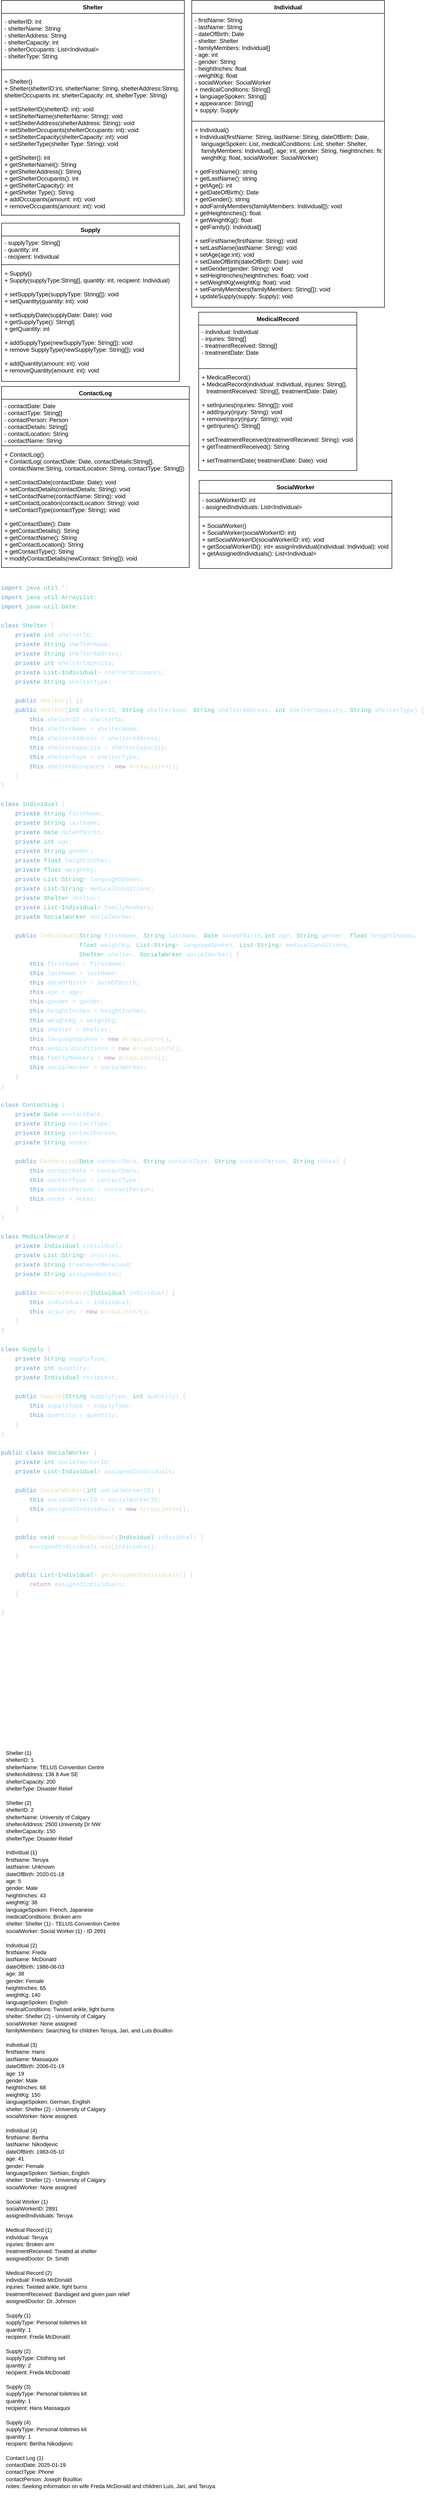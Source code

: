 <mxfile>
    <diagram id="C5RBs43oDa-KdzZeNtuy" name="Page-1">
        <mxGraphModel dx="949" dy="768" grid="1" gridSize="10" guides="1" tooltips="1" connect="1" arrows="1" fold="1" page="1" pageScale="1" pageWidth="827" pageHeight="1169" math="0" shadow="0">
            <root>
                <mxCell id="WIyWlLk6GJQsqaUBKTNV-0"/>
                <mxCell id="WIyWlLk6GJQsqaUBKTNV-1" parent="WIyWlLk6GJQsqaUBKTNV-0"/>
                <mxCell id="31" value="Shelter" style="swimlane;fontStyle=1;align=center;verticalAlign=top;childLayout=stackLayout;horizontal=1;startSize=26;horizontalStack=0;resizeParent=1;resizeParentMax=0;resizeLast=0;collapsible=1;marginBottom=0;" vertex="1" parent="WIyWlLk6GJQsqaUBKTNV-1">
                    <mxGeometry x="15" y="10" width="370" height="434" as="geometry">
                        <mxRectangle x="70" y="220" width="80" height="30" as="alternateBounds"/>
                    </mxGeometry>
                </mxCell>
                <mxCell id="32" value="- shelterID: int&#10;- shelterName: String&#10;- shelterAddress: String&#10;- shelterCapacity: int&#10;- shelterOccupants: List&lt;Individual&gt;&#10;- shelterType: String" style="text;strokeColor=none;fillColor=none;align=left;verticalAlign=top;spacingLeft=4;spacingRight=4;overflow=hidden;rotatable=0;points=[[0,0.5],[1,0.5]];portConstraint=eastwest;spacing=2;spacingTop=3;" vertex="1" parent="31">
                    <mxGeometry y="26" width="370" height="104" as="geometry"/>
                </mxCell>
                <mxCell id="33" value="" style="line;strokeWidth=1;fillColor=none;align=left;verticalAlign=middle;spacingTop=-1;spacingLeft=3;spacingRight=3;rotatable=0;labelPosition=right;points=[];portConstraint=eastwest;strokeColor=inherit;" vertex="1" parent="31">
                    <mxGeometry y="130" width="370" height="20" as="geometry"/>
                </mxCell>
                <mxCell id="34" value="+ Shelter()&#10;+ Shelter(shelterID:int, shelterName: String, shelterAddress:String, &#10;shelterOccupants int, shelterCapacity: int, shelterType: String) &#10;&#10;+ setShelterID(shelterID: int): void &#10;+ setShelterName(shelterName: String): void &#10;+ setShelterAddress(shelterAddress: String): void &#10;+ setShelterOccupants(shelterOccupants: int): void &#10;+ setShelterCapacity(shelterCapacity: int): void &#10;+ setShelterType(shelter Type: String): void &#10;&#10;+ getShelter(): int &#10;+ getShelterNamel(): String &#10;+ getShelterAddress(): String &#10;+ getShelterOccupants(): int &#10;+ getShelterCapacity(): int &#10;+ getShelter Type(): String &#10;+ addOccupants(amount: int): void &#10;+ removeOccupants(amount: int): void " style="text;strokeColor=none;fillColor=none;align=left;verticalAlign=top;spacingLeft=4;spacingRight=4;overflow=hidden;rotatable=0;points=[[0,0.5],[1,0.5]];portConstraint=eastwest;" vertex="1" parent="31">
                    <mxGeometry y="150" width="370" height="284" as="geometry"/>
                </mxCell>
                <mxCell id="35" value="Individual" style="swimlane;fontStyle=1;align=center;verticalAlign=top;childLayout=stackLayout;horizontal=1;startSize=26;horizontalStack=0;resizeParent=1;resizeParentMax=0;resizeLast=0;collapsible=1;marginBottom=0;" vertex="1" parent="WIyWlLk6GJQsqaUBKTNV-1">
                    <mxGeometry x="400" y="10" width="390" height="620" as="geometry"/>
                </mxCell>
                <mxCell id="36" value="- firstName: String&#10;- lastName: String&#10;- dateOfBirth: Date&#10;- shelter: Shelter&#10;- familyMembers: Individual[]&#10;- age: int&#10;- gender: String&#10;- heightInches: float&#10;- weightKg: float&#10;- socialWorker: SocialWorker&#10;+ medicalConditions: String[]&#10;+ languageSpoken: String[]&#10;+ appearance: String[]&#10;+ supply: Supply&#10;" style="text;strokeColor=none;fillColor=none;align=left;verticalAlign=top;spacingLeft=4;spacingRight=4;overflow=hidden;rotatable=0;points=[[0,0.5],[1,0.5]];portConstraint=eastwest;" vertex="1" parent="35">
                    <mxGeometry y="26" width="390" height="214" as="geometry"/>
                </mxCell>
                <mxCell id="37" value="" style="line;strokeWidth=1;fillColor=none;align=left;verticalAlign=middle;spacingTop=-1;spacingLeft=3;spacingRight=3;rotatable=0;labelPosition=right;points=[];portConstraint=eastwest;strokeColor=inherit;" vertex="1" parent="35">
                    <mxGeometry y="240" width="390" height="8" as="geometry"/>
                </mxCell>
                <mxCell id="38" value="+ Individual()&#10;+ Individual(firstName: String, lastName: String, dateOfBirth: Date, &#10;    languageSpoken: List, medicalConditions: List, shelter: Shelter, &#10;    familyMembers: Individual[], age: int, gender: String, hieghtInches: float, &#10;    weightKg: float, socialWorker: SocialWorker)&#10;&#10;+ getFirstName(): string&#10;+ getLastName(): string &#10;+ getAge(): int &#10;+ getDateOfBirth(): Date &#10;+ getGender(): string &#10;+ addFamilyMembers(familyMembers: Individual[]): void &#10;+ getHeightinches(): float &#10;+ getWeightKg(): float &#10;+ getFamily(): Individual[]&#10;&#10;+ setFirstName(firstName: String): void &#10;+ setLastName(lastName: String): void &#10;+ setAge(age:int): void &#10;+ setDateOfBirth(dateOfBirth: Date): void &#10;+ setGender(gender: String): void &#10;+ setHeightinches(heightInches: float): void &#10;+ setWeightKg(weightKg: float): void&#10;+ setFamilyMembers(familyMembers: String[]): void &#10;+ updateSupply(supply: Supply): void &#10;" style="text;strokeColor=none;fillColor=none;align=left;verticalAlign=top;spacingLeft=4;spacingRight=4;overflow=hidden;rotatable=0;points=[[0,0.5],[1,0.5]];portConstraint=eastwest;" vertex="1" parent="35">
                    <mxGeometry y="248" width="390" height="372" as="geometry"/>
                </mxCell>
                <mxCell id="39" value="MedicalRecord" style="swimlane;fontStyle=1;align=center;verticalAlign=top;childLayout=stackLayout;horizontal=1;startSize=26;horizontalStack=0;resizeParent=1;resizeParentMax=0;resizeLast=0;collapsible=1;marginBottom=0;" vertex="1" parent="WIyWlLk6GJQsqaUBKTNV-1">
                    <mxGeometry x="414" y="640" width="320" height="320" as="geometry">
                        <mxRectangle x="470" y="700" width="130" height="30" as="alternateBounds"/>
                    </mxGeometry>
                </mxCell>
                <mxCell id="40" value="- individual: Individual&#10;- injuries: String[]&#10;- treatmentReceived: String[]&#10;- treatmentDate: Date" style="text;strokeColor=none;fillColor=none;align=left;verticalAlign=top;spacingLeft=4;spacingRight=4;overflow=hidden;rotatable=0;points=[[0,0.5],[1,0.5]];portConstraint=eastwest;" vertex="1" parent="39">
                    <mxGeometry y="26" width="320" height="84" as="geometry"/>
                </mxCell>
                <mxCell id="41" value="" style="line;strokeWidth=1;fillColor=none;align=left;verticalAlign=middle;spacingTop=-1;spacingLeft=3;spacingRight=3;rotatable=0;labelPosition=right;points=[];portConstraint=eastwest;strokeColor=inherit;" vertex="1" parent="39">
                    <mxGeometry y="110" width="320" height="8" as="geometry"/>
                </mxCell>
                <mxCell id="42" value="+ MedicalRecord()&#10;+ MedicalRecord(individual: Individual, injuries: String[], &#10;   treatmentReceived: String[], treatmentDate: Date) &#10;&#10;+ setInjuries(injuries: String[]): void &#10;+ addInjury(injury: String): void&#10;+ removeInjury(injury: String): void&#10;+ getInjuries(): String[]&#10;&#10;+ setTreatmentReceived(treatmentRecieved: String): void &#10;+ getTreatmentReceived(): String&#10;&#10;+ setTreatmentDate( treatmentDate: Date): void &#10;&#10;" style="text;strokeColor=none;fillColor=none;align=left;verticalAlign=top;spacingLeft=4;spacingRight=4;overflow=hidden;rotatable=0;points=[[0,0.5],[1,0.5]];portConstraint=eastwest;" vertex="1" parent="39">
                    <mxGeometry y="118" width="320" height="202" as="geometry"/>
                </mxCell>
                <mxCell id="43" value="ContactLog" style="swimlane;fontStyle=1;align=center;verticalAlign=top;childLayout=stackLayout;horizontal=1;startSize=26;horizontalStack=0;resizeParent=1;resizeParentMax=0;resizeLast=0;collapsible=1;marginBottom=0;" vertex="1" parent="WIyWlLk6GJQsqaUBKTNV-1">
                    <mxGeometry x="15" y="790" width="380" height="366" as="geometry"/>
                </mxCell>
                <mxCell id="44" value="- contactDate: Date&#10;- contactType: String[]&#10;- contactPerson: Person&#10;- contactDetails: String[]&#10;- contactLocation: String&#10;- contactName: String" style="text;strokeColor=none;fillColor=none;align=left;verticalAlign=top;spacingLeft=4;spacingRight=4;overflow=hidden;rotatable=0;points=[[0,0.5],[1,0.5]];portConstraint=eastwest;" vertex="1" parent="43">
                    <mxGeometry y="26" width="380" height="90" as="geometry"/>
                </mxCell>
                <mxCell id="45" value="" style="line;strokeWidth=1;fillColor=none;align=left;verticalAlign=middle;spacingTop=-1;spacingLeft=3;spacingRight=3;rotatable=0;labelPosition=right;points=[];portConstraint=eastwest;strokeColor=inherit;" vertex="1" parent="43">
                    <mxGeometry y="116" width="380" height="8" as="geometry"/>
                </mxCell>
                <mxCell id="46" value="+ ContactLog()&#10;+ ContactLog( contactDate: Date, contactDetails:String[], &#10;   contactName:String, contactLocation: String, contactType: String[]) &#10;&#10;+ setContactDate(contactDate: Date): void &#10;+ setContactDetails(contactDetails: String): void &#10;+ setContactName(contactName: String): void &#10;+ setContactLocation(contactLocation: String): void &#10;+ setContactType(contactType: String): void &#10;&#10;+ getContactDate(): Date &#10;+ getContactDetails(): String &#10;+ getContactName(): String &#10;+ getContactLocation(): String &#10;+ getContactType(): String &#10;+ modifyContactDetails(newContact: String[]): void " style="text;strokeColor=none;fillColor=none;align=left;verticalAlign=top;spacingLeft=4;spacingRight=4;overflow=hidden;rotatable=0;points=[[0,0.5],[1,0.5]];portConstraint=eastwest;" vertex="1" parent="43">
                    <mxGeometry y="124" width="380" height="242" as="geometry"/>
                </mxCell>
                <mxCell id="47" value="Supply" style="swimlane;fontStyle=1;align=center;verticalAlign=top;childLayout=stackLayout;horizontal=1;startSize=26;horizontalStack=0;resizeParent=1;resizeParentMax=0;resizeLast=0;collapsible=1;marginBottom=0;" vertex="1" parent="WIyWlLk6GJQsqaUBKTNV-1">
                    <mxGeometry x="15" y="460" width="360" height="320" as="geometry"/>
                </mxCell>
                <mxCell id="48" value="- supplyType: String[]&#10;- quantity: int&#10;- recipient: Individual" style="text;strokeColor=none;fillColor=none;align=left;verticalAlign=top;spacingLeft=4;spacingRight=4;overflow=hidden;rotatable=0;points=[[0,0.5],[1,0.5]];portConstraint=eastwest;" vertex="1" parent="47">
                    <mxGeometry y="26" width="360" height="54" as="geometry"/>
                </mxCell>
                <mxCell id="49" value="" style="line;strokeWidth=1;fillColor=none;align=left;verticalAlign=middle;spacingTop=-1;spacingLeft=3;spacingRight=3;rotatable=0;labelPosition=right;points=[];portConstraint=eastwest;strokeColor=inherit;" vertex="1" parent="47">
                    <mxGeometry y="80" width="360" height="8" as="geometry"/>
                </mxCell>
                <mxCell id="50" value="+ Supply()&#10;+ Supply(supplyType:String[], quantity: int, recipient: Individual) &#10;&#10;+ setSupplyType(supplyType: String[]): void&#10;+ setQuantity(quantity: int): void&#10;&#10;+ setSupplyDate(supplyDate: Date): void&#10;+ getSupplyType(): Stringl]&#10;+ getQuantity: int&#10;&#10;+ addSupplyType(newSupplyType: String[]): void&#10;+ remove SupplyType(newSupplyType: String[]): void&#10;&#10;+ addQuantity(amount: int): void&#10;+ removeQuantity(amount: int): void" style="text;strokeColor=none;fillColor=none;align=left;verticalAlign=top;spacingLeft=4;spacingRight=4;overflow=hidden;rotatable=0;points=[[0,0.5],[1,0.5]];portConstraint=eastwest;" vertex="1" parent="47">
                    <mxGeometry y="88" width="360" height="232" as="geometry"/>
                </mxCell>
                <mxCell id="51" value="SocialWorker" style="swimlane;fontStyle=1;align=center;verticalAlign=top;childLayout=stackLayout;horizontal=1;startSize=26;horizontalStack=0;resizeParent=1;resizeParentMax=0;resizeLast=0;collapsible=1;marginBottom=0;" vertex="1" parent="WIyWlLk6GJQsqaUBKTNV-1">
                    <mxGeometry x="415" y="980" width="390" height="178" as="geometry"/>
                </mxCell>
                <mxCell id="52" value="- socialWorkerID: int&#10;- assignedIndividuals: List&lt;Individual&gt;" style="text;strokeColor=none;fillColor=none;align=left;verticalAlign=top;spacingLeft=4;spacingRight=4;overflow=hidden;rotatable=0;points=[[0,0.5],[1,0.5]];portConstraint=eastwest;" vertex="1" parent="51">
                    <mxGeometry y="26" width="390" height="44" as="geometry"/>
                </mxCell>
                <mxCell id="53" value="" style="line;strokeWidth=1;fillColor=none;align=left;verticalAlign=middle;spacingTop=-1;spacingLeft=3;spacingRight=3;rotatable=0;labelPosition=right;points=[];portConstraint=eastwest;strokeColor=inherit;" vertex="1" parent="51">
                    <mxGeometry y="70" width="390" height="8" as="geometry"/>
                </mxCell>
                <mxCell id="54" value="+ SocialWorker()&#10;+ SocialWorker(socialWorkerID: int)&#10;+ setSocialWorkerID(socialWorkerID: int): void&#10;+ getSocialWorkerID(): int+ assignIndividual(individual: Individual): void&#10;+ getAssignedIndividuals(): List&lt;Individual&gt;" style="text;strokeColor=none;fillColor=none;align=left;verticalAlign=top;spacingLeft=4;spacingRight=4;overflow=hidden;rotatable=0;points=[[0,0.5],[1,0.5]];portConstraint=eastwest;" vertex="1" parent="51">
                    <mxGeometry y="78" width="390" height="100" as="geometry"/>
                </mxCell>
                <mxCell id="8KR0crViuYAqg1-bP8IH-54" value="&lt;div style=&quot;color: rgb(204, 204, 204); font-family: Consolas, &amp;quot;Courier New&amp;quot;, monospace; line-height: 19px; white-space-collapse: preserve;&quot;&gt;&lt;div style=&quot;&quot;&gt;&lt;span&gt;&lt;font&gt;&lt;span style=&quot;color: rgb(86, 156, 214);&quot;&gt;import&lt;/span&gt; &lt;span style=&quot;color: rgb(78, 201, 176);&quot;&gt;java&lt;/span&gt;&lt;span style=&quot;color: rgb(212, 212, 212);&quot;&gt;.&lt;/span&gt;&lt;span style=&quot;color: rgb(78, 201, 176);&quot;&gt;util&lt;/span&gt;&lt;span style=&quot;color: rgb(212, 212, 212);&quot;&gt;.*&lt;/span&gt;;&lt;/font&gt;&lt;/span&gt;&lt;/div&gt;&lt;div style=&quot;&quot;&gt;&lt;span&gt;&lt;font&gt;&lt;span style=&quot;color: rgb(86, 156, 214);&quot;&gt;import&lt;/span&gt; &lt;span style=&quot;color: rgb(78, 201, 176);&quot;&gt;java&lt;/span&gt;&lt;span style=&quot;color: rgb(212, 212, 212);&quot;&gt;.&lt;/span&gt;&lt;span style=&quot;color: rgb(78, 201, 176);&quot;&gt;util&lt;/span&gt;&lt;span style=&quot;color: rgb(212, 212, 212);&quot;&gt;.&lt;/span&gt;&lt;span style=&quot;color: rgb(78, 201, 176);&quot;&gt;ArrayList&lt;/span&gt;;&lt;/font&gt;&lt;/span&gt;&lt;/div&gt;&lt;div style=&quot;&quot;&gt;&lt;span&gt;&lt;font&gt;&lt;span style=&quot;color: rgb(86, 156, 214);&quot;&gt;import&lt;/span&gt; &lt;span style=&quot;color: rgb(78, 201, 176);&quot;&gt;java&lt;/span&gt;&lt;span style=&quot;color: rgb(212, 212, 212);&quot;&gt;.&lt;/span&gt;&lt;span style=&quot;color: rgb(78, 201, 176);&quot;&gt;util&lt;/span&gt;&lt;span style=&quot;color: rgb(212, 212, 212);&quot;&gt;.&lt;/span&gt;&lt;span style=&quot;color: rgb(78, 201, 176);&quot;&gt;Date&lt;/span&gt;;&lt;/font&gt;&lt;/span&gt;&lt;/div&gt;&lt;span&gt;&lt;font&gt;&lt;br&gt;&lt;/font&gt;&lt;/span&gt;&lt;div style=&quot;&quot;&gt;&lt;span&gt;&lt;font&gt;&lt;span style=&quot;color: rgb(86, 156, 214);&quot;&gt;class&lt;/span&gt; &lt;span style=&quot;color: rgb(78, 201, 176);&quot;&gt;Shelter&lt;/span&gt; {&lt;/font&gt;&lt;/span&gt;&lt;/div&gt;&lt;div style=&quot;&quot;&gt;&lt;span&gt;&lt;font&gt;&amp;nbsp; &amp;nbsp; &lt;span style=&quot;color: rgb(86, 156, 214);&quot;&gt;private&lt;/span&gt; &lt;span style=&quot;color: rgb(78, 201, 176);&quot;&gt;int&lt;/span&gt; &lt;span style=&quot;color: rgb(156, 220, 254);&quot;&gt;shelterID&lt;/span&gt;;&lt;/font&gt;&lt;/span&gt;&lt;/div&gt;&lt;div style=&quot;&quot;&gt;&lt;span&gt;&lt;font&gt;&amp;nbsp; &amp;nbsp; &lt;span style=&quot;color: rgb(86, 156, 214);&quot;&gt;private&lt;/span&gt; &lt;span style=&quot;color: rgb(78, 201, 176);&quot;&gt;String&lt;/span&gt; &lt;span style=&quot;color: rgb(156, 220, 254);&quot;&gt;shelterName&lt;/span&gt;;&lt;/font&gt;&lt;/span&gt;&lt;/div&gt;&lt;div style=&quot;&quot;&gt;&lt;span&gt;&lt;font&gt;&amp;nbsp; &amp;nbsp; &lt;span style=&quot;color: rgb(86, 156, 214);&quot;&gt;private&lt;/span&gt; &lt;span style=&quot;color: rgb(78, 201, 176);&quot;&gt;String&lt;/span&gt; &lt;span style=&quot;color: rgb(156, 220, 254);&quot;&gt;shelterAddress&lt;/span&gt;;&lt;/font&gt;&lt;/span&gt;&lt;/div&gt;&lt;div style=&quot;&quot;&gt;&lt;span&gt;&lt;font&gt;&amp;nbsp; &amp;nbsp; &lt;span style=&quot;color: rgb(86, 156, 214);&quot;&gt;private&lt;/span&gt; &lt;span style=&quot;color: rgb(78, 201, 176);&quot;&gt;int&lt;/span&gt; &lt;span style=&quot;color: rgb(156, 220, 254);&quot;&gt;shelterCapacity&lt;/span&gt;;&lt;/font&gt;&lt;/span&gt;&lt;/div&gt;&lt;div style=&quot;&quot;&gt;&lt;span&gt;&lt;font&gt;&amp;nbsp; &amp;nbsp; &lt;span style=&quot;color: rgb(86, 156, 214);&quot;&gt;private&lt;/span&gt; &lt;span style=&quot;color: rgb(78, 201, 176);&quot;&gt;List&lt;/span&gt;&amp;lt;&lt;span style=&quot;color: rgb(78, 201, 176);&quot;&gt;Individual&lt;/span&gt;&amp;gt; &lt;span style=&quot;color: rgb(156, 220, 254);&quot;&gt;shelterOccupants&lt;/span&gt;;&lt;/font&gt;&lt;/span&gt;&lt;/div&gt;&lt;div style=&quot;&quot;&gt;&lt;span&gt;&lt;font&gt;&amp;nbsp; &amp;nbsp; &lt;span style=&quot;color: rgb(86, 156, 214);&quot;&gt;private&lt;/span&gt; &lt;span style=&quot;color: rgb(78, 201, 176);&quot;&gt;String&lt;/span&gt; &lt;span style=&quot;color: rgb(156, 220, 254);&quot;&gt;shelterType&lt;/span&gt;;&lt;/font&gt;&lt;/span&gt;&lt;/div&gt;&lt;span&gt;&lt;font&gt;&lt;br&gt;&lt;/font&gt;&lt;/span&gt;&lt;div style=&quot;&quot;&gt;&lt;span&gt;&lt;font&gt;&amp;nbsp; &amp;nbsp; &lt;span style=&quot;color: rgb(86, 156, 214);&quot;&gt;public&lt;/span&gt; &lt;span style=&quot;color: rgb(220, 220, 170);&quot;&gt;Shelter&lt;/span&gt;() {}&lt;/font&gt;&lt;/span&gt;&lt;/div&gt;&lt;div style=&quot;&quot;&gt;&lt;span&gt;&lt;font&gt;&amp;nbsp; &amp;nbsp; &lt;span style=&quot;color: rgb(86, 156, 214);&quot;&gt;public&lt;/span&gt; &lt;span style=&quot;color: rgb(220, 220, 170);&quot;&gt;Shelter&lt;/span&gt;(&lt;span style=&quot;color: rgb(78, 201, 176);&quot;&gt;int&lt;/span&gt; &lt;span style=&quot;color: rgb(156, 220, 254);&quot;&gt;shelterID&lt;/span&gt;, &lt;span style=&quot;color: rgb(78, 201, 176);&quot;&gt;String&lt;/span&gt; &lt;span style=&quot;color: rgb(156, 220, 254);&quot;&gt;shelterName&lt;/span&gt;, &lt;span style=&quot;color: rgb(78, 201, 176);&quot;&gt;String&lt;/span&gt; &lt;span style=&quot;color: rgb(156, 220, 254);&quot;&gt;shelterAddress&lt;/span&gt;, &lt;span style=&quot;color: rgb(78, 201, 176);&quot;&gt;int&lt;/span&gt; &lt;span style=&quot;color: rgb(156, 220, 254);&quot;&gt;shelterCapacity&lt;/span&gt;, &lt;span style=&quot;color: rgb(78, 201, 176);&quot;&gt;String&lt;/span&gt; &lt;span style=&quot;color: rgb(156, 220, 254);&quot;&gt;shelterType&lt;/span&gt;) {&lt;/font&gt;&lt;/span&gt;&lt;/div&gt;&lt;div style=&quot;&quot;&gt;&lt;span&gt;&lt;font&gt;&amp;nbsp; &amp;nbsp; &amp;nbsp; &amp;nbsp; &lt;span style=&quot;color: rgb(86, 156, 214);&quot;&gt;this&lt;/span&gt;.&lt;span style=&quot;color: rgb(156, 220, 254);&quot;&gt;shelterID&lt;/span&gt; &lt;span style=&quot;color: rgb(212, 212, 212);&quot;&gt;=&lt;/span&gt; &lt;span style=&quot;color: rgb(156, 220, 254);&quot;&gt;shelterID&lt;/span&gt;;&lt;/font&gt;&lt;/span&gt;&lt;/div&gt;&lt;div style=&quot;&quot;&gt;&lt;span&gt;&lt;font&gt;&amp;nbsp; &amp;nbsp; &amp;nbsp; &amp;nbsp; &lt;span style=&quot;color: rgb(86, 156, 214);&quot;&gt;this&lt;/span&gt;.&lt;span style=&quot;color: rgb(156, 220, 254);&quot;&gt;shelterName&lt;/span&gt; &lt;span style=&quot;color: rgb(212, 212, 212);&quot;&gt;=&lt;/span&gt; &lt;span style=&quot;color: rgb(156, 220, 254);&quot;&gt;shelterName&lt;/span&gt;;&lt;/font&gt;&lt;/span&gt;&lt;/div&gt;&lt;div style=&quot;&quot;&gt;&lt;span&gt;&lt;font&gt;&amp;nbsp; &amp;nbsp; &amp;nbsp; &amp;nbsp; &lt;span style=&quot;color: rgb(86, 156, 214);&quot;&gt;this&lt;/span&gt;.&lt;span style=&quot;color: rgb(156, 220, 254);&quot;&gt;shelterAddress&lt;/span&gt; &lt;span style=&quot;color: rgb(212, 212, 212);&quot;&gt;=&lt;/span&gt; &lt;span style=&quot;color: rgb(156, 220, 254);&quot;&gt;shelterAddress&lt;/span&gt;;&lt;/font&gt;&lt;/span&gt;&lt;/div&gt;&lt;div style=&quot;&quot;&gt;&lt;span&gt;&lt;font&gt;&amp;nbsp; &amp;nbsp; &amp;nbsp; &amp;nbsp; &lt;span style=&quot;color: rgb(86, 156, 214);&quot;&gt;this&lt;/span&gt;.&lt;span style=&quot;color: rgb(156, 220, 254);&quot;&gt;shelterCapacity&lt;/span&gt; &lt;span style=&quot;color: rgb(212, 212, 212);&quot;&gt;=&lt;/span&gt; &lt;span style=&quot;color: rgb(156, 220, 254);&quot;&gt;shelterCapacity&lt;/span&gt;;&lt;/font&gt;&lt;/span&gt;&lt;/div&gt;&lt;div style=&quot;&quot;&gt;&lt;span&gt;&lt;font&gt;&amp;nbsp; &amp;nbsp; &amp;nbsp; &amp;nbsp; &lt;span style=&quot;color: rgb(86, 156, 214);&quot;&gt;this&lt;/span&gt;.&lt;span style=&quot;color: rgb(156, 220, 254);&quot;&gt;shelterType&lt;/span&gt; &lt;span style=&quot;color: rgb(212, 212, 212);&quot;&gt;=&lt;/span&gt; &lt;span style=&quot;color: rgb(156, 220, 254);&quot;&gt;shelterType&lt;/span&gt;;&lt;/font&gt;&lt;/span&gt;&lt;/div&gt;&lt;div style=&quot;&quot;&gt;&lt;span&gt;&lt;font&gt;&amp;nbsp; &amp;nbsp; &amp;nbsp; &amp;nbsp; &lt;span style=&quot;color: rgb(86, 156, 214);&quot;&gt;this&lt;/span&gt;.&lt;span style=&quot;color: rgb(156, 220, 254);&quot;&gt;shelterOccupants&lt;/span&gt; &lt;span style=&quot;color: rgb(212, 212, 212);&quot;&gt;=&lt;/span&gt; &lt;span style=&quot;color: rgb(197, 134, 192);&quot;&gt;new&lt;/span&gt; &lt;span style=&quot;color: rgb(220, 220, 170);&quot;&gt;ArrayList&lt;/span&gt;&amp;lt;&amp;gt;();&lt;/font&gt;&lt;/span&gt;&lt;/div&gt;&lt;div style=&quot;&quot;&gt;&lt;span&gt;&lt;font&gt;&amp;nbsp; &amp;nbsp; }&lt;/font&gt;&lt;/span&gt;&lt;/div&gt;&lt;div style=&quot;&quot;&gt;&lt;span&gt;&lt;font&gt;}&lt;/font&gt;&lt;/span&gt;&lt;/div&gt;&lt;span&gt;&lt;font&gt;&lt;br&gt;&lt;/font&gt;&lt;/span&gt;&lt;div style=&quot;&quot;&gt;&lt;span&gt;&lt;font&gt;&lt;span style=&quot;color: rgb(86, 156, 214);&quot;&gt;class&lt;/span&gt; &lt;span style=&quot;color: rgb(78, 201, 176);&quot;&gt;Individual&lt;/span&gt; {&lt;/font&gt;&lt;/span&gt;&lt;/div&gt;&lt;div style=&quot;&quot;&gt;&lt;span&gt;&lt;font&gt;&amp;nbsp; &amp;nbsp; &lt;span style=&quot;color: rgb(86, 156, 214);&quot;&gt;private&lt;/span&gt; &lt;span style=&quot;color: rgb(78, 201, 176);&quot;&gt;String&lt;/span&gt; &lt;span style=&quot;color: rgb(156, 220, 254);&quot;&gt;firstName&lt;/span&gt;;&lt;/font&gt;&lt;/span&gt;&lt;/div&gt;&lt;div style=&quot;&quot;&gt;&lt;span&gt;&lt;font&gt;&amp;nbsp; &amp;nbsp; &lt;span style=&quot;color: rgb(86, 156, 214);&quot;&gt;private&lt;/span&gt; &lt;span style=&quot;color: rgb(78, 201, 176);&quot;&gt;String&lt;/span&gt; &lt;span style=&quot;color: rgb(156, 220, 254);&quot;&gt;lastName&lt;/span&gt;;&lt;/font&gt;&lt;/span&gt;&lt;/div&gt;&lt;div style=&quot;&quot;&gt;&lt;span&gt;&lt;font&gt;&amp;nbsp; &amp;nbsp; &lt;span style=&quot;color: rgb(86, 156, 214);&quot;&gt;private&lt;/span&gt; &lt;span style=&quot;color: rgb(78, 201, 176);&quot;&gt;Date&lt;/span&gt; &lt;span style=&quot;color: rgb(156, 220, 254);&quot;&gt;dateOfBirth&lt;/span&gt;;&lt;/font&gt;&lt;/span&gt;&lt;/div&gt;&lt;div style=&quot;&quot;&gt;&lt;span&gt;&lt;font&gt;&amp;nbsp; &amp;nbsp; &lt;span style=&quot;color: rgb(86, 156, 214);&quot;&gt;private&lt;/span&gt; &lt;span style=&quot;color: rgb(78, 201, 176);&quot;&gt;int&lt;/span&gt; &lt;span style=&quot;color: rgb(156, 220, 254);&quot;&gt;age&lt;/span&gt;;&lt;/font&gt;&lt;/span&gt;&lt;/div&gt;&lt;div style=&quot;&quot;&gt;&lt;span&gt;&lt;font&gt;&amp;nbsp; &amp;nbsp; &lt;span style=&quot;color: rgb(86, 156, 214);&quot;&gt;private&lt;/span&gt; &lt;span style=&quot;color: rgb(78, 201, 176);&quot;&gt;String&lt;/span&gt; &lt;span style=&quot;color: rgb(156, 220, 254);&quot;&gt;gender&lt;/span&gt;;&lt;/font&gt;&lt;/span&gt;&lt;/div&gt;&lt;div style=&quot;&quot;&gt;&lt;span&gt;&lt;font&gt;&amp;nbsp; &amp;nbsp; &lt;span style=&quot;color: rgb(86, 156, 214);&quot;&gt;private&lt;/span&gt; &lt;span style=&quot;color: rgb(78, 201, 176);&quot;&gt;float&lt;/span&gt; &lt;span style=&quot;color: rgb(156, 220, 254);&quot;&gt;heightInches&lt;/span&gt;;&lt;/font&gt;&lt;/span&gt;&lt;/div&gt;&lt;div style=&quot;&quot;&gt;&lt;span&gt;&lt;font&gt;&amp;nbsp; &amp;nbsp; &lt;span style=&quot;color: rgb(86, 156, 214);&quot;&gt;private&lt;/span&gt; &lt;span style=&quot;color: rgb(78, 201, 176);&quot;&gt;float&lt;/span&gt; &lt;span style=&quot;color: rgb(156, 220, 254);&quot;&gt;weightKg&lt;/span&gt;;&lt;/font&gt;&lt;/span&gt;&lt;/div&gt;&lt;div style=&quot;&quot;&gt;&lt;span&gt;&lt;font&gt;&amp;nbsp; &amp;nbsp; &lt;span style=&quot;color: rgb(86, 156, 214);&quot;&gt;private&lt;/span&gt; &lt;span style=&quot;color: rgb(78, 201, 176);&quot;&gt;List&lt;/span&gt;&amp;lt;&lt;span style=&quot;color: rgb(78, 201, 176);&quot;&gt;String&lt;/span&gt;&amp;gt; &lt;span style=&quot;color: rgb(156, 220, 254);&quot;&gt;languageSpoken&lt;/span&gt;;&lt;/font&gt;&lt;/span&gt;&lt;/div&gt;&lt;div style=&quot;&quot;&gt;&lt;span&gt;&lt;font&gt;&amp;nbsp; &amp;nbsp; &lt;span style=&quot;color: rgb(86, 156, 214);&quot;&gt;private&lt;/span&gt; &lt;span style=&quot;color: rgb(78, 201, 176);&quot;&gt;List&lt;/span&gt;&amp;lt;&lt;span style=&quot;color: rgb(78, 201, 176);&quot;&gt;String&lt;/span&gt;&amp;gt; &lt;span style=&quot;color: rgb(156, 220, 254);&quot;&gt;medicalConditions&lt;/span&gt;;&lt;/font&gt;&lt;/span&gt;&lt;/div&gt;&lt;div style=&quot;&quot;&gt;&lt;span&gt;&lt;font&gt;&amp;nbsp; &amp;nbsp; &lt;span style=&quot;color: rgb(86, 156, 214);&quot;&gt;private&lt;/span&gt; &lt;span style=&quot;color: rgb(78, 201, 176);&quot;&gt;Shelter&lt;/span&gt; &lt;span style=&quot;color: rgb(156, 220, 254);&quot;&gt;shelter&lt;/span&gt;;&lt;/font&gt;&lt;/span&gt;&lt;/div&gt;&lt;div style=&quot;&quot;&gt;&lt;span&gt;&lt;font&gt;&amp;nbsp; &amp;nbsp; &lt;span style=&quot;color: rgb(86, 156, 214);&quot;&gt;private&lt;/span&gt; &lt;span style=&quot;color: rgb(78, 201, 176);&quot;&gt;List&lt;/span&gt;&amp;lt;&lt;span style=&quot;color: rgb(78, 201, 176);&quot;&gt;Individual&lt;/span&gt;&amp;gt; &lt;span style=&quot;color: rgb(156, 220, 254);&quot;&gt;familyMembers&lt;/span&gt;;&lt;/font&gt;&lt;/span&gt;&lt;/div&gt;&lt;div style=&quot;&quot;&gt;&lt;span&gt;&lt;font&gt;&amp;nbsp; &amp;nbsp; &lt;span style=&quot;color: rgb(86, 156, 214);&quot;&gt;private&lt;/span&gt; &lt;span style=&quot;color: rgb(78, 201, 176);&quot;&gt;SocialWorker&lt;/span&gt; &lt;span style=&quot;color: rgb(156, 220, 254);&quot;&gt;socialWorker&lt;/span&gt;;&lt;/font&gt;&lt;/span&gt;&lt;/div&gt;&lt;span&gt;&lt;font&gt;&lt;br&gt;&lt;/font&gt;&lt;/span&gt;&lt;div style=&quot;&quot;&gt;&lt;span&gt;&lt;font&gt;&amp;nbsp; &amp;nbsp; &lt;span style=&quot;color: rgb(86, 156, 214);&quot;&gt;public&lt;/span&gt; &lt;span style=&quot;color: rgb(220, 220, 170);&quot;&gt;Individual&lt;/span&gt;(&lt;span style=&quot;color: rgb(78, 201, 176);&quot;&gt;String&lt;/span&gt; &lt;span style=&quot;color: rgb(156, 220, 254);&quot;&gt;firstName&lt;/span&gt;, &lt;span style=&quot;color: rgb(78, 201, 176);&quot;&gt;String&lt;/span&gt; &lt;span style=&quot;color: rgb(156, 220, 254);&quot;&gt;lastName&lt;/span&gt;, &lt;span style=&quot;color: rgb(78, 201, 176);&quot;&gt;Date&lt;/span&gt; &lt;span style=&quot;color: rgb(156, 220, 254);&quot;&gt;dateOfBirth&lt;/span&gt;,&lt;span style=&quot;color: rgb(78, 201, 176);&quot;&gt;int&lt;/span&gt; &lt;span style=&quot;color: rgb(156, 220, 254);&quot;&gt;age&lt;/span&gt;, &lt;span style=&quot;color: rgb(78, 201, 176);&quot;&gt;String&lt;/span&gt; &lt;span style=&quot;color: rgb(156, 220, 254);&quot;&gt;gender&lt;/span&gt;, &lt;span style=&quot;color: rgb(78, 201, 176);&quot;&gt;float&lt;/span&gt; &lt;span style=&quot;color: rgb(156, 220, 254);&quot;&gt;heightInches&lt;/span&gt;,&lt;/font&gt;&lt;/span&gt;&lt;/div&gt;&lt;div style=&quot;&quot;&gt;&lt;span&gt;&lt;font&gt;&amp;nbsp; &amp;nbsp; &amp;nbsp; &amp;nbsp; &amp;nbsp; &amp;nbsp; &amp;nbsp; &amp;nbsp; &amp;nbsp; &amp;nbsp; &amp;nbsp; &lt;span style=&quot;color: rgb(78, 201, 176);&quot;&gt;float&lt;/span&gt; &lt;span style=&quot;color: rgb(156, 220, 254);&quot;&gt;weightKg&lt;/span&gt;, &lt;span style=&quot;color: rgb(78, 201, 176);&quot;&gt;List&lt;/span&gt;&amp;lt;&lt;span style=&quot;color: rgb(78, 201, 176);&quot;&gt;String&lt;/span&gt;&amp;gt; &lt;span style=&quot;color: rgb(156, 220, 254);&quot;&gt;languageSpoken&lt;/span&gt;, &lt;span style=&quot;color: rgb(78, 201, 176);&quot;&gt;List&lt;/span&gt;&amp;lt;&lt;span style=&quot;color: rgb(78, 201, 176);&quot;&gt;String&lt;/span&gt;&amp;gt; &lt;span style=&quot;color: rgb(156, 220, 254);&quot;&gt;medicalConditions&lt;/span&gt;,&lt;/font&gt;&lt;/span&gt;&lt;/div&gt;&lt;div style=&quot;&quot;&gt;&lt;span&gt;&lt;font&gt;&amp;nbsp; &amp;nbsp; &amp;nbsp; &amp;nbsp; &amp;nbsp; &amp;nbsp; &amp;nbsp; &amp;nbsp; &amp;nbsp; &amp;nbsp; &amp;nbsp; &lt;span style=&quot;color: rgb(78, 201, 176);&quot;&gt;Shelter&lt;/span&gt; &lt;span style=&quot;color: rgb(156, 220, 254);&quot;&gt;shelter&lt;/span&gt;, &lt;span style=&quot;color: rgb(78, 201, 176);&quot;&gt;SocialWorker&lt;/span&gt; &lt;span style=&quot;color: rgb(156, 220, 254);&quot;&gt;socialWorker&lt;/span&gt;) {&lt;/font&gt;&lt;/span&gt;&lt;/div&gt;&lt;div style=&quot;&quot;&gt;&lt;span&gt;&lt;font&gt;&amp;nbsp; &amp;nbsp; &amp;nbsp; &amp;nbsp; &lt;span style=&quot;color: rgb(86, 156, 214);&quot;&gt;this&lt;/span&gt;.&lt;span style=&quot;color: rgb(156, 220, 254);&quot;&gt;firstName&lt;/span&gt; &lt;span style=&quot;color: rgb(212, 212, 212);&quot;&gt;=&lt;/span&gt; &lt;span style=&quot;color: rgb(156, 220, 254);&quot;&gt;firstName&lt;/span&gt;;&lt;/font&gt;&lt;/span&gt;&lt;/div&gt;&lt;div style=&quot;&quot;&gt;&lt;span&gt;&lt;font&gt;&amp;nbsp; &amp;nbsp; &amp;nbsp; &amp;nbsp; &lt;span style=&quot;color: rgb(86, 156, 214);&quot;&gt;this&lt;/span&gt;.&lt;span style=&quot;color: rgb(156, 220, 254);&quot;&gt;lastName&lt;/span&gt; &lt;span style=&quot;color: rgb(212, 212, 212);&quot;&gt;=&lt;/span&gt; &lt;span style=&quot;color: rgb(156, 220, 254);&quot;&gt;lastName&lt;/span&gt;;&lt;/font&gt;&lt;/span&gt;&lt;/div&gt;&lt;div style=&quot;&quot;&gt;&lt;span&gt;&lt;font&gt;&amp;nbsp; &amp;nbsp; &amp;nbsp; &amp;nbsp; &lt;span style=&quot;color: rgb(86, 156, 214);&quot;&gt;this&lt;/span&gt;.&lt;span style=&quot;color: rgb(156, 220, 254);&quot;&gt;dateOfBirth&lt;/span&gt; &lt;span style=&quot;color: rgb(212, 212, 212);&quot;&gt;=&lt;/span&gt; &lt;span style=&quot;color: rgb(156, 220, 254);&quot;&gt;dateOfBirth&lt;/span&gt;;&lt;/font&gt;&lt;/span&gt;&lt;/div&gt;&lt;div style=&quot;&quot;&gt;&lt;span&gt;&lt;font&gt;&amp;nbsp; &amp;nbsp; &amp;nbsp; &amp;nbsp; &lt;span style=&quot;color: rgb(86, 156, 214);&quot;&gt;this&lt;/span&gt;.&lt;span style=&quot;color: rgb(156, 220, 254);&quot;&gt;age&lt;/span&gt; &lt;span style=&quot;color: rgb(212, 212, 212);&quot;&gt;=&lt;/span&gt; &lt;span style=&quot;color: rgb(156, 220, 254);&quot;&gt;age&lt;/span&gt;;&lt;/font&gt;&lt;/span&gt;&lt;/div&gt;&lt;div style=&quot;&quot;&gt;&lt;span&gt;&lt;font&gt;&amp;nbsp; &amp;nbsp; &amp;nbsp; &amp;nbsp; &lt;span style=&quot;color: rgb(86, 156, 214);&quot;&gt;this&lt;/span&gt;.&lt;span style=&quot;color: rgb(156, 220, 254);&quot;&gt;gender&lt;/span&gt; &lt;span style=&quot;color: rgb(212, 212, 212);&quot;&gt;=&lt;/span&gt; &lt;span style=&quot;color: rgb(156, 220, 254);&quot;&gt;gender&lt;/span&gt;;&lt;/font&gt;&lt;/span&gt;&lt;/div&gt;&lt;div style=&quot;&quot;&gt;&lt;span&gt;&lt;font&gt;&amp;nbsp; &amp;nbsp; &amp;nbsp; &amp;nbsp; &lt;span style=&quot;color: rgb(86, 156, 214);&quot;&gt;this&lt;/span&gt;.&lt;span style=&quot;color: rgb(156, 220, 254);&quot;&gt;heightInches&lt;/span&gt; &lt;span style=&quot;color: rgb(212, 212, 212);&quot;&gt;=&lt;/span&gt; &lt;span style=&quot;color: rgb(156, 220, 254);&quot;&gt;heightInches&lt;/span&gt;;&lt;/font&gt;&lt;/span&gt;&lt;/div&gt;&lt;div style=&quot;&quot;&gt;&lt;span&gt;&lt;font&gt;&amp;nbsp; &amp;nbsp; &amp;nbsp; &amp;nbsp; &lt;span style=&quot;color: rgb(86, 156, 214);&quot;&gt;this&lt;/span&gt;.&lt;span style=&quot;color: rgb(156, 220, 254);&quot;&gt;weightKg&lt;/span&gt; &lt;span style=&quot;color: rgb(212, 212, 212);&quot;&gt;=&lt;/span&gt; &lt;span style=&quot;color: rgb(156, 220, 254);&quot;&gt;weightKg&lt;/span&gt;;&lt;/font&gt;&lt;/span&gt;&lt;/div&gt;&lt;div style=&quot;&quot;&gt;&lt;span&gt;&lt;font&gt;&amp;nbsp; &amp;nbsp; &amp;nbsp; &amp;nbsp; &lt;span style=&quot;color: rgb(86, 156, 214);&quot;&gt;this&lt;/span&gt;.&lt;span style=&quot;color: rgb(156, 220, 254);&quot;&gt;shelter&lt;/span&gt; &lt;span style=&quot;color: rgb(212, 212, 212);&quot;&gt;=&lt;/span&gt; &lt;span style=&quot;color: rgb(156, 220, 254);&quot;&gt;shelter&lt;/span&gt;;&lt;/font&gt;&lt;/span&gt;&lt;/div&gt;&lt;div style=&quot;&quot;&gt;&lt;span&gt;&lt;font&gt;&amp;nbsp; &amp;nbsp; &amp;nbsp; &amp;nbsp; &lt;span style=&quot;color: rgb(86, 156, 214);&quot;&gt;this&lt;/span&gt;.&lt;span style=&quot;color: rgb(156, 220, 254);&quot;&gt;languageSpoken&lt;/span&gt; &lt;span style=&quot;color: rgb(212, 212, 212);&quot;&gt;=&lt;/span&gt; &lt;span style=&quot;color: rgb(197, 134, 192);&quot;&gt;new&lt;/span&gt; &lt;span style=&quot;color: rgb(220, 220, 170);&quot;&gt;ArrayList&lt;/span&gt;&amp;lt;&amp;gt;();&lt;/font&gt;&lt;/span&gt;&lt;/div&gt;&lt;div style=&quot;&quot;&gt;&lt;span&gt;&lt;font&gt;&amp;nbsp; &amp;nbsp; &amp;nbsp; &amp;nbsp; &lt;span style=&quot;color: rgb(86, 156, 214);&quot;&gt;this&lt;/span&gt;.&lt;span style=&quot;color: rgb(156, 220, 254);&quot;&gt;medicalConditions&lt;/span&gt; &lt;span style=&quot;color: rgb(212, 212, 212);&quot;&gt;=&lt;/span&gt; &lt;span style=&quot;color: rgb(197, 134, 192);&quot;&gt;new&lt;/span&gt; &lt;span style=&quot;color: rgb(220, 220, 170);&quot;&gt;ArrayList&lt;/span&gt;&amp;lt;&amp;gt;();&lt;/font&gt;&lt;/span&gt;&lt;/div&gt;&lt;div style=&quot;&quot;&gt;&lt;span&gt;&lt;font&gt;&amp;nbsp; &amp;nbsp; &amp;nbsp; &amp;nbsp; &lt;span style=&quot;color: rgb(86, 156, 214);&quot;&gt;this&lt;/span&gt;.&lt;span style=&quot;color: rgb(156, 220, 254);&quot;&gt;familyMembers&lt;/span&gt; &lt;span style=&quot;color: rgb(212, 212, 212);&quot;&gt;=&lt;/span&gt; &lt;span style=&quot;color: rgb(197, 134, 192);&quot;&gt;new&lt;/span&gt; &lt;span style=&quot;color: rgb(220, 220, 170);&quot;&gt;ArrayList&lt;/span&gt;&amp;lt;&amp;gt;();&lt;/font&gt;&lt;/span&gt;&lt;/div&gt;&lt;div style=&quot;&quot;&gt;&lt;span&gt;&lt;font&gt;&amp;nbsp; &amp;nbsp; &amp;nbsp; &amp;nbsp; &lt;span style=&quot;color: rgb(86, 156, 214);&quot;&gt;this&lt;/span&gt;.&lt;span style=&quot;color: rgb(156, 220, 254);&quot;&gt;socialWorker&lt;/span&gt; &lt;span style=&quot;color: rgb(212, 212, 212);&quot;&gt;=&lt;/span&gt; &lt;span style=&quot;color: rgb(156, 220, 254);&quot;&gt;socialWorker&lt;/span&gt;;&lt;/font&gt;&lt;/span&gt;&lt;/div&gt;&lt;div style=&quot;&quot;&gt;&lt;span&gt;&lt;font&gt;&amp;nbsp; &amp;nbsp; }&lt;/font&gt;&lt;/span&gt;&lt;/div&gt;&lt;div style=&quot;&quot;&gt;&lt;span&gt;&lt;font&gt;}&lt;/font&gt;&lt;/span&gt;&lt;/div&gt;&lt;span&gt;&lt;font&gt;&lt;br&gt;&lt;/font&gt;&lt;/span&gt;&lt;div style=&quot;&quot;&gt;&lt;span&gt;&lt;font&gt;&lt;span style=&quot;color: rgb(86, 156, 214);&quot;&gt;class&lt;/span&gt; &lt;span style=&quot;color: rgb(78, 201, 176);&quot;&gt;ContactLog&lt;/span&gt; {&lt;/font&gt;&lt;/span&gt;&lt;/div&gt;&lt;div style=&quot;&quot;&gt;&lt;span&gt;&lt;font&gt;&amp;nbsp; &amp;nbsp; &lt;span style=&quot;color: rgb(86, 156, 214);&quot;&gt;private&lt;/span&gt; &lt;span style=&quot;color: rgb(78, 201, 176);&quot;&gt;Date&lt;/span&gt; &lt;span style=&quot;color: rgb(156, 220, 254);&quot;&gt;contactDate&lt;/span&gt;;&lt;/font&gt;&lt;/span&gt;&lt;/div&gt;&lt;div style=&quot;&quot;&gt;&lt;span&gt;&lt;font&gt;&amp;nbsp; &amp;nbsp; &lt;span style=&quot;color: rgb(86, 156, 214);&quot;&gt;private&lt;/span&gt; &lt;span style=&quot;color: rgb(78, 201, 176);&quot;&gt;String&lt;/span&gt; &lt;span style=&quot;color: rgb(156, 220, 254);&quot;&gt;contactType&lt;/span&gt;;&lt;/font&gt;&lt;/span&gt;&lt;/div&gt;&lt;div style=&quot;&quot;&gt;&lt;span&gt;&lt;font&gt;&amp;nbsp; &amp;nbsp; &lt;span style=&quot;color: rgb(86, 156, 214);&quot;&gt;private&lt;/span&gt; &lt;span style=&quot;color: rgb(78, 201, 176);&quot;&gt;String&lt;/span&gt; &lt;span style=&quot;color: rgb(156, 220, 254);&quot;&gt;contactPerson&lt;/span&gt;;&lt;/font&gt;&lt;/span&gt;&lt;/div&gt;&lt;div style=&quot;&quot;&gt;&lt;span&gt;&lt;font&gt;&amp;nbsp; &amp;nbsp; &lt;span style=&quot;color: rgb(86, 156, 214);&quot;&gt;private&lt;/span&gt; &lt;span style=&quot;color: rgb(78, 201, 176);&quot;&gt;String&lt;/span&gt; &lt;span style=&quot;color: rgb(156, 220, 254);&quot;&gt;notes&lt;/span&gt;;&lt;/font&gt;&lt;/span&gt;&lt;/div&gt;&lt;span&gt;&lt;font&gt;&lt;br&gt;&lt;/font&gt;&lt;/span&gt;&lt;div style=&quot;&quot;&gt;&lt;span&gt;&lt;font&gt;&amp;nbsp; &amp;nbsp; &lt;span style=&quot;color: rgb(86, 156, 214);&quot;&gt;public&lt;/span&gt; &lt;span style=&quot;color: rgb(220, 220, 170);&quot;&gt;ContactLog&lt;/span&gt;(&lt;span style=&quot;color: rgb(78, 201, 176);&quot;&gt;Date&lt;/span&gt; &lt;span style=&quot;color: rgb(156, 220, 254);&quot;&gt;contactDate&lt;/span&gt;, &lt;span style=&quot;color: rgb(78, 201, 176);&quot;&gt;String&lt;/span&gt; &lt;span style=&quot;color: rgb(156, 220, 254);&quot;&gt;contactType&lt;/span&gt;, &lt;span style=&quot;color: rgb(78, 201, 176);&quot;&gt;String&lt;/span&gt; &lt;span style=&quot;color: rgb(156, 220, 254);&quot;&gt;contactPerson&lt;/span&gt;, &lt;span style=&quot;color: rgb(78, 201, 176);&quot;&gt;String&lt;/span&gt; &lt;span style=&quot;color: rgb(156, 220, 254);&quot;&gt;notes&lt;/span&gt;) {&lt;/font&gt;&lt;/span&gt;&lt;/div&gt;&lt;div style=&quot;&quot;&gt;&lt;span&gt;&lt;font&gt;&amp;nbsp; &amp;nbsp; &amp;nbsp; &amp;nbsp; &lt;span style=&quot;color: rgb(86, 156, 214);&quot;&gt;this&lt;/span&gt;.&lt;span style=&quot;color: rgb(156, 220, 254);&quot;&gt;contactDate&lt;/span&gt; &lt;span style=&quot;color: rgb(212, 212, 212);&quot;&gt;=&lt;/span&gt; &lt;span style=&quot;color: rgb(156, 220, 254);&quot;&gt;contactDate&lt;/span&gt;;&lt;/font&gt;&lt;/span&gt;&lt;/div&gt;&lt;div style=&quot;&quot;&gt;&lt;span&gt;&lt;font&gt;&amp;nbsp; &amp;nbsp; &amp;nbsp; &amp;nbsp; &lt;span style=&quot;color: rgb(86, 156, 214);&quot;&gt;this&lt;/span&gt;.&lt;span style=&quot;color: rgb(156, 220, 254);&quot;&gt;contactType&lt;/span&gt; &lt;span style=&quot;color: rgb(212, 212, 212);&quot;&gt;=&lt;/span&gt; &lt;span style=&quot;color: rgb(156, 220, 254);&quot;&gt;contactType&lt;/span&gt;;&lt;/font&gt;&lt;/span&gt;&lt;/div&gt;&lt;div style=&quot;&quot;&gt;&lt;span&gt;&lt;font&gt;&amp;nbsp; &amp;nbsp; &amp;nbsp; &amp;nbsp; &lt;span style=&quot;color: rgb(86, 156, 214);&quot;&gt;this&lt;/span&gt;.&lt;span style=&quot;color: rgb(156, 220, 254);&quot;&gt;contactPerson&lt;/span&gt; &lt;span style=&quot;color: rgb(212, 212, 212);&quot;&gt;=&lt;/span&gt; &lt;span style=&quot;color: rgb(156, 220, 254);&quot;&gt;contactPerson&lt;/span&gt;;&lt;/font&gt;&lt;/span&gt;&lt;/div&gt;&lt;div style=&quot;&quot;&gt;&lt;span&gt;&lt;font&gt;&amp;nbsp; &amp;nbsp; &amp;nbsp; &amp;nbsp; &lt;span style=&quot;color: rgb(86, 156, 214);&quot;&gt;this&lt;/span&gt;.&lt;span style=&quot;color: rgb(156, 220, 254);&quot;&gt;notes&lt;/span&gt; &lt;span style=&quot;color: rgb(212, 212, 212);&quot;&gt;=&lt;/span&gt; &lt;span style=&quot;color: rgb(156, 220, 254);&quot;&gt;notes&lt;/span&gt;;&lt;/font&gt;&lt;/span&gt;&lt;/div&gt;&lt;div style=&quot;&quot;&gt;&lt;span&gt;&lt;font&gt;&amp;nbsp; &amp;nbsp; }&lt;/font&gt;&lt;/span&gt;&lt;/div&gt;&lt;div style=&quot;&quot;&gt;&lt;span&gt;&lt;font&gt;}&lt;/font&gt;&lt;/span&gt;&lt;/div&gt;&lt;span&gt;&lt;font&gt;&lt;br&gt;&lt;/font&gt;&lt;/span&gt;&lt;div style=&quot;&quot;&gt;&lt;span&gt;&lt;font&gt;&lt;span style=&quot;color: rgb(86, 156, 214);&quot;&gt;class&lt;/span&gt; &lt;span style=&quot;color: rgb(78, 201, 176);&quot;&gt;MedicalRecord&lt;/span&gt; {&lt;/font&gt;&lt;/span&gt;&lt;/div&gt;&lt;div style=&quot;&quot;&gt;&lt;span&gt;&lt;font&gt;&amp;nbsp; &amp;nbsp; &lt;span style=&quot;color: rgb(86, 156, 214);&quot;&gt;private&lt;/span&gt; &lt;span style=&quot;color: rgb(78, 201, 176);&quot;&gt;Individual&lt;/span&gt; &lt;span style=&quot;color: rgb(156, 220, 254);&quot;&gt;individual&lt;/span&gt;;&lt;/font&gt;&lt;/span&gt;&lt;/div&gt;&lt;div style=&quot;&quot;&gt;&lt;span&gt;&lt;font&gt;&amp;nbsp; &amp;nbsp; &lt;span style=&quot;color: rgb(86, 156, 214);&quot;&gt;private&lt;/span&gt; &lt;span style=&quot;color: rgb(78, 201, 176);&quot;&gt;List&lt;/span&gt;&amp;lt;&lt;span style=&quot;color: rgb(78, 201, 176);&quot;&gt;String&lt;/span&gt;&amp;gt; &lt;span style=&quot;color: rgb(156, 220, 254);&quot;&gt;injuries&lt;/span&gt;;&lt;/font&gt;&lt;/span&gt;&lt;/div&gt;&lt;div style=&quot;&quot;&gt;&lt;span&gt;&lt;font&gt;&amp;nbsp; &amp;nbsp; &lt;span style=&quot;color: rgb(86, 156, 214);&quot;&gt;private&lt;/span&gt; &lt;span style=&quot;color: rgb(78, 201, 176);&quot;&gt;String&lt;/span&gt; &lt;span style=&quot;color: rgb(156, 220, 254);&quot;&gt;treatmentReceived&lt;/span&gt;;&lt;/font&gt;&lt;/span&gt;&lt;/div&gt;&lt;div style=&quot;&quot;&gt;&lt;span&gt;&lt;font&gt;&amp;nbsp; &amp;nbsp; &lt;span style=&quot;color: rgb(86, 156, 214);&quot;&gt;private&lt;/span&gt; &lt;span style=&quot;color: rgb(78, 201, 176);&quot;&gt;String&lt;/span&gt; &lt;span style=&quot;color: rgb(156, 220, 254);&quot;&gt;assignedDoctor&lt;/span&gt;;&lt;/font&gt;&lt;/span&gt;&lt;/div&gt;&lt;span&gt;&lt;font&gt;&lt;br&gt;&lt;/font&gt;&lt;/span&gt;&lt;div style=&quot;&quot;&gt;&lt;span&gt;&lt;font&gt;&amp;nbsp; &amp;nbsp; &lt;span style=&quot;color: rgb(86, 156, 214);&quot;&gt;public&lt;/span&gt; &lt;span style=&quot;color: rgb(220, 220, 170);&quot;&gt;MedicalRecord&lt;/span&gt;(&lt;span style=&quot;color: rgb(78, 201, 176);&quot;&gt;Individual&lt;/span&gt; &lt;span style=&quot;color: rgb(156, 220, 254);&quot;&gt;individual&lt;/span&gt;) {&lt;/font&gt;&lt;/span&gt;&lt;/div&gt;&lt;div style=&quot;&quot;&gt;&lt;span&gt;&lt;font&gt;&amp;nbsp; &amp;nbsp; &amp;nbsp; &amp;nbsp; &lt;span style=&quot;color: rgb(86, 156, 214);&quot;&gt;this&lt;/span&gt;.&lt;span style=&quot;color: rgb(156, 220, 254);&quot;&gt;individual&lt;/span&gt; &lt;span style=&quot;color: rgb(212, 212, 212);&quot;&gt;=&lt;/span&gt; &lt;span style=&quot;color: rgb(156, 220, 254);&quot;&gt;individual&lt;/span&gt;;&lt;/font&gt;&lt;/span&gt;&lt;/div&gt;&lt;div style=&quot;&quot;&gt;&lt;span&gt;&lt;font&gt;&amp;nbsp; &amp;nbsp; &amp;nbsp; &amp;nbsp; &lt;span style=&quot;color: rgb(86, 156, 214);&quot;&gt;this&lt;/span&gt;.&lt;span style=&quot;color: rgb(156, 220, 254);&quot;&gt;injuries&lt;/span&gt; &lt;span style=&quot;color: rgb(212, 212, 212);&quot;&gt;=&lt;/span&gt; &lt;span style=&quot;color: rgb(197, 134, 192);&quot;&gt;new&lt;/span&gt; &lt;span style=&quot;color: rgb(220, 220, 170);&quot;&gt;ArrayList&lt;/span&gt;&amp;lt;&amp;gt;();&lt;/font&gt;&lt;/span&gt;&lt;/div&gt;&lt;div style=&quot;&quot;&gt;&lt;span&gt;&lt;font&gt;&amp;nbsp; &amp;nbsp; }&lt;/font&gt;&lt;/span&gt;&lt;/div&gt;&lt;div style=&quot;&quot;&gt;&lt;span&gt;&lt;font&gt;}&lt;/font&gt;&lt;/span&gt;&lt;/div&gt;&lt;span&gt;&lt;font&gt;&lt;br&gt;&lt;/font&gt;&lt;/span&gt;&lt;div style=&quot;&quot;&gt;&lt;span&gt;&lt;font&gt;&lt;span style=&quot;color: rgb(86, 156, 214);&quot;&gt;class&lt;/span&gt; &lt;span style=&quot;color: rgb(78, 201, 176);&quot;&gt;Supply&lt;/span&gt; {&lt;/font&gt;&lt;/span&gt;&lt;/div&gt;&lt;div style=&quot;&quot;&gt;&lt;span&gt;&lt;font&gt;&amp;nbsp; &amp;nbsp; &lt;span style=&quot;color: rgb(86, 156, 214);&quot;&gt;private&lt;/span&gt; &lt;span style=&quot;color: rgb(78, 201, 176);&quot;&gt;String&lt;/span&gt; &lt;span style=&quot;color: rgb(156, 220, 254);&quot;&gt;supplyType&lt;/span&gt;;&lt;/font&gt;&lt;/span&gt;&lt;/div&gt;&lt;div style=&quot;&quot;&gt;&lt;span&gt;&lt;font&gt;&amp;nbsp; &amp;nbsp; &lt;span style=&quot;color: rgb(86, 156, 214);&quot;&gt;private&lt;/span&gt; &lt;span style=&quot;color: rgb(78, 201, 176);&quot;&gt;int&lt;/span&gt; &lt;span style=&quot;color: rgb(156, 220, 254);&quot;&gt;quantity&lt;/span&gt;;&lt;/font&gt;&lt;/span&gt;&lt;/div&gt;&lt;div style=&quot;&quot;&gt;&lt;span&gt;&lt;font&gt;&amp;nbsp; &amp;nbsp; &lt;span style=&quot;color: rgb(86, 156, 214);&quot;&gt;private&lt;/span&gt; &lt;span style=&quot;color: rgb(78, 201, 176);&quot;&gt;Individual&lt;/span&gt; &lt;span style=&quot;color: rgb(156, 220, 254);&quot;&gt;recipient&lt;/span&gt;;&lt;/font&gt;&lt;/span&gt;&lt;/div&gt;&lt;span&gt;&lt;font&gt;&lt;br&gt;&lt;/font&gt;&lt;/span&gt;&lt;div style=&quot;&quot;&gt;&lt;span&gt;&lt;font&gt;&amp;nbsp; &amp;nbsp; &lt;span style=&quot;color: rgb(86, 156, 214);&quot;&gt;public&lt;/span&gt; &lt;span style=&quot;color: rgb(220, 220, 170);&quot;&gt;Supply&lt;/span&gt;(&lt;span style=&quot;color: rgb(78, 201, 176);&quot;&gt;String&lt;/span&gt; &lt;span style=&quot;color: rgb(156, 220, 254);&quot;&gt;supplyType&lt;/span&gt;, &lt;span style=&quot;color: rgb(78, 201, 176);&quot;&gt;int&lt;/span&gt; &lt;span style=&quot;color: rgb(156, 220, 254);&quot;&gt;quantity&lt;/span&gt;) {&lt;/font&gt;&lt;/span&gt;&lt;/div&gt;&lt;div style=&quot;&quot;&gt;&lt;span&gt;&lt;font&gt;&amp;nbsp; &amp;nbsp; &amp;nbsp; &amp;nbsp; &lt;span style=&quot;color: rgb(86, 156, 214);&quot;&gt;this&lt;/span&gt;.&lt;span style=&quot;color: rgb(156, 220, 254);&quot;&gt;supplyType&lt;/span&gt; &lt;span style=&quot;color: rgb(212, 212, 212);&quot;&gt;=&lt;/span&gt; &lt;span style=&quot;color: rgb(156, 220, 254);&quot;&gt;supplyType&lt;/span&gt;;&lt;/font&gt;&lt;/span&gt;&lt;/div&gt;&lt;div style=&quot;&quot;&gt;&lt;span&gt;&lt;font&gt;&amp;nbsp; &amp;nbsp; &amp;nbsp; &amp;nbsp; &lt;span style=&quot;color: rgb(86, 156, 214);&quot;&gt;this&lt;/span&gt;.&lt;span style=&quot;color: rgb(156, 220, 254);&quot;&gt;quantity&lt;/span&gt; &lt;span style=&quot;color: rgb(212, 212, 212);&quot;&gt;=&lt;/span&gt; &lt;span style=&quot;color: rgb(156, 220, 254);&quot;&gt;quantity&lt;/span&gt;;&lt;/font&gt;&lt;/span&gt;&lt;/div&gt;&lt;div style=&quot;&quot;&gt;&lt;span&gt;&lt;font&gt;&amp;nbsp; &amp;nbsp; }&lt;/font&gt;&lt;/span&gt;&lt;/div&gt;&lt;div style=&quot;&quot;&gt;&lt;span&gt;&lt;font&gt;}&lt;/font&gt;&lt;/span&gt;&lt;/div&gt;&lt;span&gt;&lt;font&gt;&lt;br&gt;&lt;/font&gt;&lt;/span&gt;&lt;div style=&quot;&quot;&gt;&lt;span&gt;&lt;font&gt;&lt;span style=&quot;color: rgb(86, 156, 214);&quot;&gt;public&lt;/span&gt; &lt;span style=&quot;color: rgb(86, 156, 214);&quot;&gt;class&lt;/span&gt; &lt;span style=&quot;color: rgb(78, 201, 176);&quot;&gt;SocialWorker&lt;/span&gt; {&lt;/font&gt;&lt;/span&gt;&lt;/div&gt;&lt;div style=&quot;&quot;&gt;&lt;span&gt;&lt;font&gt;&amp;nbsp; &amp;nbsp; &lt;span style=&quot;color: rgb(86, 156, 214);&quot;&gt;private&lt;/span&gt; &lt;span style=&quot;color: rgb(78, 201, 176);&quot;&gt;int&lt;/span&gt; &lt;span style=&quot;color: rgb(156, 220, 254);&quot;&gt;socialWorkerID&lt;/span&gt;;&lt;/font&gt;&lt;/span&gt;&lt;/div&gt;&lt;div style=&quot;&quot;&gt;&lt;span&gt;&lt;font&gt;&amp;nbsp; &amp;nbsp; &lt;span style=&quot;color: rgb(86, 156, 214);&quot;&gt;private&lt;/span&gt; &lt;span style=&quot;color: rgb(78, 201, 176);&quot;&gt;List&lt;/span&gt;&amp;lt;&lt;span style=&quot;color: rgb(78, 201, 176);&quot;&gt;Individual&lt;/span&gt;&amp;gt; &lt;span style=&quot;color: rgb(156, 220, 254);&quot;&gt;assignedIndividuals&lt;/span&gt;;&lt;/font&gt;&lt;/span&gt;&lt;/div&gt;&lt;span&gt;&lt;font&gt;&lt;br&gt;&lt;/font&gt;&lt;/span&gt;&lt;div style=&quot;&quot;&gt;&lt;span&gt;&lt;font&gt;&amp;nbsp; &amp;nbsp; &lt;span style=&quot;color: rgb(86, 156, 214);&quot;&gt;public&lt;/span&gt; &lt;span style=&quot;color: rgb(220, 220, 170);&quot;&gt;SocialWorker&lt;/span&gt;(&lt;span style=&quot;color: rgb(78, 201, 176);&quot;&gt;int&lt;/span&gt; &lt;span style=&quot;color: rgb(156, 220, 254);&quot;&gt;socialWorkerID&lt;/span&gt;) {&lt;/font&gt;&lt;/span&gt;&lt;/div&gt;&lt;div style=&quot;&quot;&gt;&lt;span&gt;&lt;font&gt;&amp;nbsp; &amp;nbsp; &amp;nbsp; &amp;nbsp; &lt;span style=&quot;color: rgb(86, 156, 214);&quot;&gt;this&lt;/span&gt;.&lt;span style=&quot;color: rgb(156, 220, 254);&quot;&gt;socialWorkerID&lt;/span&gt; &lt;span style=&quot;color: rgb(212, 212, 212);&quot;&gt;=&lt;/span&gt; &lt;span style=&quot;color: rgb(156, 220, 254);&quot;&gt;socialWorkerID&lt;/span&gt;;&lt;/font&gt;&lt;/span&gt;&lt;/div&gt;&lt;div style=&quot;&quot;&gt;&lt;span&gt;&lt;font&gt;&amp;nbsp; &amp;nbsp; &amp;nbsp; &amp;nbsp; &lt;span style=&quot;color: rgb(86, 156, 214);&quot;&gt;this&lt;/span&gt;.&lt;span style=&quot;color: rgb(156, 220, 254);&quot;&gt;assignedIndividuals&lt;/span&gt; &lt;span style=&quot;color: rgb(212, 212, 212);&quot;&gt;=&lt;/span&gt; &lt;span style=&quot;color: rgb(197, 134, 192);&quot;&gt;new&lt;/span&gt; &lt;span style=&quot;color: rgb(220, 220, 170);&quot;&gt;ArrayList&lt;/span&gt;&amp;lt;&amp;gt;();&lt;/font&gt;&lt;/span&gt;&lt;/div&gt;&lt;div style=&quot;&quot;&gt;&lt;span&gt;&lt;font&gt;&amp;nbsp; &amp;nbsp; }&lt;/font&gt;&lt;/span&gt;&lt;/div&gt;&lt;span&gt;&lt;font&gt;&lt;br&gt;&lt;/font&gt;&lt;/span&gt;&lt;div style=&quot;&quot;&gt;&lt;span&gt;&lt;font&gt;&amp;nbsp; &amp;nbsp; &lt;span style=&quot;color: rgb(86, 156, 214);&quot;&gt;public&lt;/span&gt; &lt;span style=&quot;color: rgb(78, 201, 176);&quot;&gt;void&lt;/span&gt; &lt;span style=&quot;color: rgb(220, 220, 170);&quot;&gt;assignIndividual&lt;/span&gt;(&lt;span style=&quot;color: rgb(78, 201, 176);&quot;&gt;Individual&lt;/span&gt; &lt;span style=&quot;color: rgb(156, 220, 254);&quot;&gt;individual&lt;/span&gt;) {&lt;/font&gt;&lt;/span&gt;&lt;/div&gt;&lt;div style=&quot;&quot;&gt;&lt;span&gt;&lt;font&gt;&amp;nbsp; &amp;nbsp; &amp;nbsp; &amp;nbsp; &lt;span style=&quot;color: rgb(156, 220, 254);&quot;&gt;assignedIndividuals&lt;/span&gt;.&lt;span style=&quot;color: rgb(220, 220, 170);&quot;&gt;add&lt;/span&gt;(&lt;span style=&quot;color: rgb(156, 220, 254);&quot;&gt;individual&lt;/span&gt;);&lt;/font&gt;&lt;/span&gt;&lt;/div&gt;&lt;div style=&quot;&quot;&gt;&lt;span&gt;&lt;font&gt;&amp;nbsp; &amp;nbsp; }&lt;/font&gt;&lt;/span&gt;&lt;/div&gt;&lt;span&gt;&lt;font&gt;&lt;br&gt;&lt;/font&gt;&lt;/span&gt;&lt;div style=&quot;&quot;&gt;&lt;span&gt;&lt;font&gt;&amp;nbsp; &amp;nbsp; &lt;span style=&quot;color: rgb(86, 156, 214);&quot;&gt;public&lt;/span&gt; &lt;span style=&quot;color: rgb(78, 201, 176);&quot;&gt;List&lt;/span&gt;&amp;lt;&lt;span style=&quot;color: rgb(78, 201, 176);&quot;&gt;Individual&lt;/span&gt;&amp;gt; &lt;span style=&quot;color: rgb(220, 220, 170);&quot;&gt;getAssignedIndividuals&lt;/span&gt;() {&lt;/font&gt;&lt;/span&gt;&lt;/div&gt;&lt;div style=&quot;&quot;&gt;&lt;span&gt;&lt;font&gt;&amp;nbsp; &amp;nbsp; &amp;nbsp; &amp;nbsp; &lt;span style=&quot;color: rgb(197, 134, 192);&quot;&gt;return&lt;/span&gt; &lt;span style=&quot;color: rgb(156, 220, 254);&quot;&gt;assignedIndividuals&lt;/span&gt;;&lt;/font&gt;&lt;/span&gt;&lt;/div&gt;&lt;div style=&quot;&quot;&gt;&lt;span&gt;&lt;font&gt;&amp;nbsp; &amp;nbsp; }&lt;/font&gt;&lt;/span&gt;&lt;/div&gt;&lt;span&gt;&lt;font&gt;&lt;br&gt;&lt;/font&gt;&lt;/span&gt;&lt;div style=&quot;&quot;&gt;&lt;span&gt;&lt;font&gt;}&lt;/font&gt;&lt;/span&gt;&lt;/div&gt;&lt;/div&gt;" style="text;html=1;align=left;verticalAlign=middle;resizable=0;points=[];autosize=1;strokeColor=none;fillColor=none;" vertex="1" parent="WIyWlLk6GJQsqaUBKTNV-1">
                    <mxGeometry x="12" y="1182" width="803" height="2102" as="geometry"/>
                </mxCell>
                <mxCell id="8KR0crViuYAqg1-bP8IH-55" value="&lt;div&gt;&lt;font style=&quot;font-size: 11px;&quot;&gt;Shelter (1)&lt;/font&gt;&lt;/div&gt;&lt;div&gt;&lt;font style=&quot;font-size: 11px;&quot;&gt;shelterID: 1&lt;/font&gt;&lt;/div&gt;&lt;div&gt;&lt;font style=&quot;font-size: 11px;&quot;&gt;shelterName: TELUS Convention Centre&lt;/font&gt;&lt;/div&gt;&lt;div&gt;&lt;font style=&quot;font-size: 11px;&quot;&gt;shelterAddress: 136 8 Ave SE&lt;/font&gt;&lt;/div&gt;&lt;div&gt;&lt;font style=&quot;font-size: 11px;&quot;&gt;shelterCapacity: 200&lt;/font&gt;&lt;/div&gt;&lt;div&gt;&lt;font style=&quot;font-size: 11px;&quot;&gt;shelterType: Disaster Relief&lt;/font&gt;&lt;/div&gt;&lt;div&gt;&lt;font style=&quot;font-size: 11px;&quot;&gt;&lt;br&gt;&lt;/font&gt;&lt;/div&gt;&lt;div&gt;&lt;font style=&quot;font-size: 11px;&quot;&gt;Shelter (2)&lt;/font&gt;&lt;/div&gt;&lt;div&gt;&lt;font style=&quot;font-size: 11px;&quot;&gt;shelterID: 2&lt;/font&gt;&lt;/div&gt;&lt;div&gt;&lt;font style=&quot;font-size: 11px;&quot;&gt;shelterName: University of Calgary&lt;/font&gt;&lt;/div&gt;&lt;div&gt;&lt;font style=&quot;font-size: 11px;&quot;&gt;shelterAddress: 2500 University Dr NW&lt;/font&gt;&lt;/div&gt;&lt;div&gt;&lt;font style=&quot;font-size: 11px;&quot;&gt;shelterCapacity: 150&lt;/font&gt;&lt;/div&gt;&lt;div&gt;&lt;font style=&quot;font-size: 11px;&quot;&gt;shelterType: Disaster Relief&lt;/font&gt;&lt;/div&gt;&lt;div&gt;&lt;font style=&quot;font-size: 11px;&quot;&gt;&lt;br&gt;&lt;/font&gt;&lt;/div&gt;&lt;div&gt;&lt;font style=&quot;font-size: 11px;&quot;&gt;Individual (1)&lt;/font&gt;&lt;/div&gt;&lt;div&gt;&lt;font style=&quot;font-size: 11px;&quot;&gt;firstName: Teruya&lt;/font&gt;&lt;/div&gt;&lt;div&gt;&lt;font style=&quot;font-size: 11px;&quot;&gt;lastName: Unknown&lt;/font&gt;&lt;/div&gt;&lt;div&gt;&lt;font style=&quot;font-size: 11px;&quot;&gt;dateOfBirth: 2020-01-18&lt;/font&gt;&lt;/div&gt;&lt;div&gt;&lt;font style=&quot;font-size: 11px;&quot;&gt;age: 5&lt;/font&gt;&lt;/div&gt;&lt;div&gt;&lt;font style=&quot;font-size: 11px;&quot;&gt;gender: Male&lt;/font&gt;&lt;/div&gt;&lt;div&gt;&lt;font style=&quot;font-size: 11px;&quot;&gt;heightInches: 43&lt;/font&gt;&lt;/div&gt;&lt;div&gt;&lt;font style=&quot;font-size: 11px;&quot;&gt;weightKg: 38&lt;/font&gt;&lt;/div&gt;&lt;div&gt;&lt;font style=&quot;font-size: 11px;&quot;&gt;languageSpoken: French, Japanese&lt;/font&gt;&lt;/div&gt;&lt;div&gt;&lt;font style=&quot;font-size: 11px;&quot;&gt;medicalConditions: Broken arm&lt;/font&gt;&lt;/div&gt;&lt;div&gt;&lt;font style=&quot;font-size: 11px;&quot;&gt;shelter: Shelter (1) - TELUS Convention Centre&lt;/font&gt;&lt;/div&gt;&lt;div&gt;&lt;font style=&quot;font-size: 11px;&quot;&gt;socialWorker: Social Worker (1) - ID 2891&lt;/font&gt;&lt;/div&gt;&lt;div&gt;&lt;font style=&quot;font-size: 11px;&quot;&gt;&lt;br&gt;&lt;/font&gt;&lt;/div&gt;&lt;div&gt;&lt;font style=&quot;font-size: 11px;&quot;&gt;Individual (2)&lt;/font&gt;&lt;/div&gt;&lt;div&gt;&lt;font style=&quot;font-size: 11px;&quot;&gt;firstName: Freda&lt;/font&gt;&lt;/div&gt;&lt;div&gt;&lt;font style=&quot;font-size: 11px;&quot;&gt;lastName: McDonald&lt;/font&gt;&lt;/div&gt;&lt;div&gt;&lt;font style=&quot;font-size: 11px;&quot;&gt;dateOfBirth: 1986-06-03&lt;/font&gt;&lt;/div&gt;&lt;div&gt;&lt;font style=&quot;font-size: 11px;&quot;&gt;age: 38&lt;/font&gt;&lt;/div&gt;&lt;div&gt;&lt;font style=&quot;font-size: 11px;&quot;&gt;gender: Female&lt;/font&gt;&lt;/div&gt;&lt;div&gt;&lt;font style=&quot;font-size: 11px;&quot;&gt;heightInches: 65&lt;/font&gt;&lt;/div&gt;&lt;div&gt;&lt;font style=&quot;font-size: 11px;&quot;&gt;weightKg: 140&lt;/font&gt;&lt;/div&gt;&lt;div&gt;&lt;font style=&quot;font-size: 11px;&quot;&gt;languageSpoken: English&lt;/font&gt;&lt;/div&gt;&lt;div&gt;&lt;font style=&quot;font-size: 11px;&quot;&gt;medicalConditions: Twisted ankle, light burns&lt;/font&gt;&lt;/div&gt;&lt;div&gt;&lt;font style=&quot;font-size: 11px;&quot;&gt;shelter: Shelter (2) - University of Calgary&lt;/font&gt;&lt;/div&gt;&lt;div&gt;&lt;font style=&quot;font-size: 11px;&quot;&gt;socialWorker: None assigned&lt;/font&gt;&lt;/div&gt;&lt;div&gt;&lt;font style=&quot;font-size: 11px;&quot;&gt;familyMembers: Searching for children Teruya, Jari, and Luis Bouillon&lt;/font&gt;&lt;/div&gt;&lt;div&gt;&lt;font style=&quot;font-size: 11px;&quot;&gt;&lt;br&gt;&lt;/font&gt;&lt;/div&gt;&lt;div&gt;&lt;font style=&quot;font-size: 11px;&quot;&gt;Individual (3)&lt;/font&gt;&lt;/div&gt;&lt;div&gt;&lt;font style=&quot;font-size: 11px;&quot;&gt;firstName: Hans&lt;/font&gt;&lt;/div&gt;&lt;div&gt;&lt;font style=&quot;font-size: 11px;&quot;&gt;lastName: Massaquoi&lt;/font&gt;&lt;/div&gt;&lt;div&gt;&lt;font style=&quot;font-size: 11px;&quot;&gt;dateOfBirth: 2006-01-19&lt;/font&gt;&lt;/div&gt;&lt;div&gt;&lt;font style=&quot;font-size: 11px;&quot;&gt;age: 19&lt;/font&gt;&lt;/div&gt;&lt;div&gt;&lt;font style=&quot;font-size: 11px;&quot;&gt;gender: Male&lt;/font&gt;&lt;/div&gt;&lt;div&gt;&lt;font style=&quot;font-size: 11px;&quot;&gt;heightInches: 68&lt;/font&gt;&lt;/div&gt;&lt;div&gt;&lt;font style=&quot;font-size: 11px;&quot;&gt;weightKg: 150&lt;/font&gt;&lt;/div&gt;&lt;div&gt;&lt;font style=&quot;font-size: 11px;&quot;&gt;languageSpoken: German, English&lt;/font&gt;&lt;/div&gt;&lt;div&gt;&lt;font style=&quot;font-size: 11px;&quot;&gt;shelter: Shelter (2) - University of Calgary&lt;/font&gt;&lt;/div&gt;&lt;div&gt;&lt;font style=&quot;font-size: 11px;&quot;&gt;socialWorker: None assigned&lt;/font&gt;&lt;/div&gt;&lt;div&gt;&lt;font style=&quot;font-size: 11px;&quot;&gt;&lt;br&gt;&lt;/font&gt;&lt;/div&gt;&lt;div&gt;&lt;font style=&quot;font-size: 11px;&quot;&gt;Individual (4)&lt;/font&gt;&lt;/div&gt;&lt;div&gt;&lt;font style=&quot;font-size: 11px;&quot;&gt;firstName: Bertha&lt;/font&gt;&lt;/div&gt;&lt;div&gt;&lt;font style=&quot;font-size: 11px;&quot;&gt;lastName: Nikodijevic&lt;/font&gt;&lt;/div&gt;&lt;div&gt;&lt;font style=&quot;font-size: 11px;&quot;&gt;dateOfBirth: 1983-05-10&lt;/font&gt;&lt;/div&gt;&lt;div&gt;&lt;font style=&quot;font-size: 11px;&quot;&gt;age: 41&lt;/font&gt;&lt;/div&gt;&lt;div&gt;&lt;font style=&quot;font-size: 11px;&quot;&gt;gender: Female&lt;/font&gt;&lt;/div&gt;&lt;div&gt;&lt;font style=&quot;font-size: 11px;&quot;&gt;languageSpoken: Serbian, English&lt;/font&gt;&lt;/div&gt;&lt;div&gt;&lt;font style=&quot;font-size: 11px;&quot;&gt;shelter: Shelter (2) - University of Calgary&lt;/font&gt;&lt;/div&gt;&lt;div&gt;&lt;font style=&quot;font-size: 11px;&quot;&gt;socialWorker: None assigned&lt;/font&gt;&lt;/div&gt;&lt;div&gt;&lt;font style=&quot;font-size: 11px;&quot;&gt;&lt;br&gt;&lt;/font&gt;&lt;/div&gt;&lt;div&gt;&lt;font style=&quot;font-size: 11px;&quot;&gt;Social Worker (1)&lt;/font&gt;&lt;/div&gt;&lt;div&gt;&lt;font style=&quot;font-size: 11px;&quot;&gt;socialWorkerID: 2891&lt;/font&gt;&lt;/div&gt;&lt;div&gt;&lt;font style=&quot;font-size: 11px;&quot;&gt;assignedIndividuals: Teruya&lt;/font&gt;&lt;/div&gt;&lt;div&gt;&lt;font style=&quot;font-size: 11px;&quot;&gt;&lt;br&gt;&lt;/font&gt;&lt;/div&gt;&lt;div&gt;&lt;font style=&quot;font-size: 11px;&quot;&gt;Medical Record (1)&lt;/font&gt;&lt;/div&gt;&lt;div&gt;&lt;font style=&quot;font-size: 11px;&quot;&gt;individual: Teruya&lt;/font&gt;&lt;/div&gt;&lt;div&gt;&lt;font style=&quot;font-size: 11px;&quot;&gt;injuries: Broken arm&lt;/font&gt;&lt;/div&gt;&lt;div&gt;&lt;font style=&quot;font-size: 11px;&quot;&gt;treatmentReceived: Treated at shelter&lt;/font&gt;&lt;/div&gt;&lt;div&gt;&lt;font style=&quot;font-size: 11px;&quot;&gt;assignedDoctor: Dr. Smith&lt;/font&gt;&lt;/div&gt;&lt;div&gt;&lt;font style=&quot;font-size: 11px;&quot;&gt;&lt;br&gt;&lt;/font&gt;&lt;/div&gt;&lt;div&gt;&lt;font style=&quot;font-size: 11px;&quot;&gt;Medical Record (2)&lt;/font&gt;&lt;/div&gt;&lt;div&gt;&lt;font style=&quot;font-size: 11px;&quot;&gt;individual: Freda McDonald&lt;/font&gt;&lt;/div&gt;&lt;div&gt;&lt;font style=&quot;font-size: 11px;&quot;&gt;injuries: Twisted ankle, light burns&lt;/font&gt;&lt;/div&gt;&lt;div&gt;&lt;font style=&quot;font-size: 11px;&quot;&gt;treatmentReceived: Bandaged and given pain relief&lt;/font&gt;&lt;/div&gt;&lt;div&gt;&lt;font style=&quot;font-size: 11px;&quot;&gt;assignedDoctor: Dr. Johnson&lt;/font&gt;&lt;/div&gt;&lt;div&gt;&lt;font style=&quot;font-size: 11px;&quot;&gt;&lt;br&gt;&lt;/font&gt;&lt;/div&gt;&lt;div&gt;&lt;font style=&quot;font-size: 11px;&quot;&gt;Supply (1)&lt;/font&gt;&lt;/div&gt;&lt;div&gt;&lt;font style=&quot;font-size: 11px;&quot;&gt;supplyType: Personal toiletries kit&lt;/font&gt;&lt;/div&gt;&lt;div&gt;&lt;font style=&quot;font-size: 11px;&quot;&gt;quantity: 1&lt;/font&gt;&lt;/div&gt;&lt;div&gt;&lt;font style=&quot;font-size: 11px;&quot;&gt;recipient: Freda McDonald&lt;/font&gt;&lt;/div&gt;&lt;div&gt;&lt;font style=&quot;font-size: 11px;&quot;&gt;&lt;br&gt;&lt;/font&gt;&lt;/div&gt;&lt;div&gt;&lt;font style=&quot;font-size: 11px;&quot;&gt;Supply (2)&lt;/font&gt;&lt;/div&gt;&lt;div&gt;&lt;font style=&quot;font-size: 11px;&quot;&gt;supplyType: Clothing set&lt;/font&gt;&lt;/div&gt;&lt;div&gt;&lt;font style=&quot;font-size: 11px;&quot;&gt;quantity: 2&lt;/font&gt;&lt;/div&gt;&lt;div&gt;&lt;font style=&quot;font-size: 11px;&quot;&gt;recipient: Freda McDonald&lt;/font&gt;&lt;/div&gt;&lt;div&gt;&lt;font style=&quot;font-size: 11px;&quot;&gt;&lt;br&gt;&lt;/font&gt;&lt;/div&gt;&lt;div&gt;&lt;font style=&quot;font-size: 11px;&quot;&gt;Supply (3)&lt;/font&gt;&lt;/div&gt;&lt;div&gt;&lt;font style=&quot;font-size: 11px;&quot;&gt;supplyType: Personal toiletries kit&lt;/font&gt;&lt;/div&gt;&lt;div&gt;&lt;font style=&quot;font-size: 11px;&quot;&gt;quantity: 1&lt;/font&gt;&lt;/div&gt;&lt;div&gt;&lt;font style=&quot;font-size: 11px;&quot;&gt;recipient: Hans Massaquoi&lt;/font&gt;&lt;/div&gt;&lt;div&gt;&lt;font style=&quot;font-size: 11px;&quot;&gt;&lt;br&gt;&lt;/font&gt;&lt;/div&gt;&lt;div&gt;&lt;font style=&quot;font-size: 11px;&quot;&gt;Supply (4)&lt;/font&gt;&lt;/div&gt;&lt;div&gt;&lt;font style=&quot;font-size: 11px;&quot;&gt;supplyType: Personal toiletries kit&lt;/font&gt;&lt;/div&gt;&lt;div&gt;&lt;font style=&quot;font-size: 11px;&quot;&gt;quantity: 1&lt;/font&gt;&lt;/div&gt;&lt;div&gt;&lt;font style=&quot;font-size: 11px;&quot;&gt;recipient: Bertha Nikodijevic&lt;/font&gt;&lt;/div&gt;&lt;div&gt;&lt;font style=&quot;font-size: 11px;&quot;&gt;&lt;br&gt;&lt;/font&gt;&lt;/div&gt;&lt;div&gt;&lt;font style=&quot;font-size: 11px;&quot;&gt;Contact Log (1)&lt;/font&gt;&lt;/div&gt;&lt;div&gt;&lt;font style=&quot;font-size: 11px;&quot;&gt;contactDate: 2025-01-19&lt;/font&gt;&lt;/div&gt;&lt;div&gt;&lt;font style=&quot;font-size: 11px;&quot;&gt;contactType: Phone&lt;/font&gt;&lt;/div&gt;&lt;div&gt;&lt;font style=&quot;font-size: 11px;&quot;&gt;contactPerson: Joseph Bouillon&lt;/font&gt;&lt;/div&gt;&lt;div&gt;&lt;font style=&quot;font-size: 11px;&quot;&gt;notes: Seeking information on wife Freda McDonald and children Luis, Jari, and Teruya.&lt;/font&gt;&lt;/div&gt;&lt;div&gt;&lt;br&gt;&lt;/div&gt;" style="text;html=1;align=left;verticalAlign=middle;resizable=0;points=[];autosize=1;strokeColor=none;fillColor=none;" vertex="1" parent="WIyWlLk6GJQsqaUBKTNV-1">
                    <mxGeometry x="22" y="3538" width="444" height="1523" as="geometry"/>
                </mxCell>
            </root>
        </mxGraphModel>
    </diagram>
</mxfile>